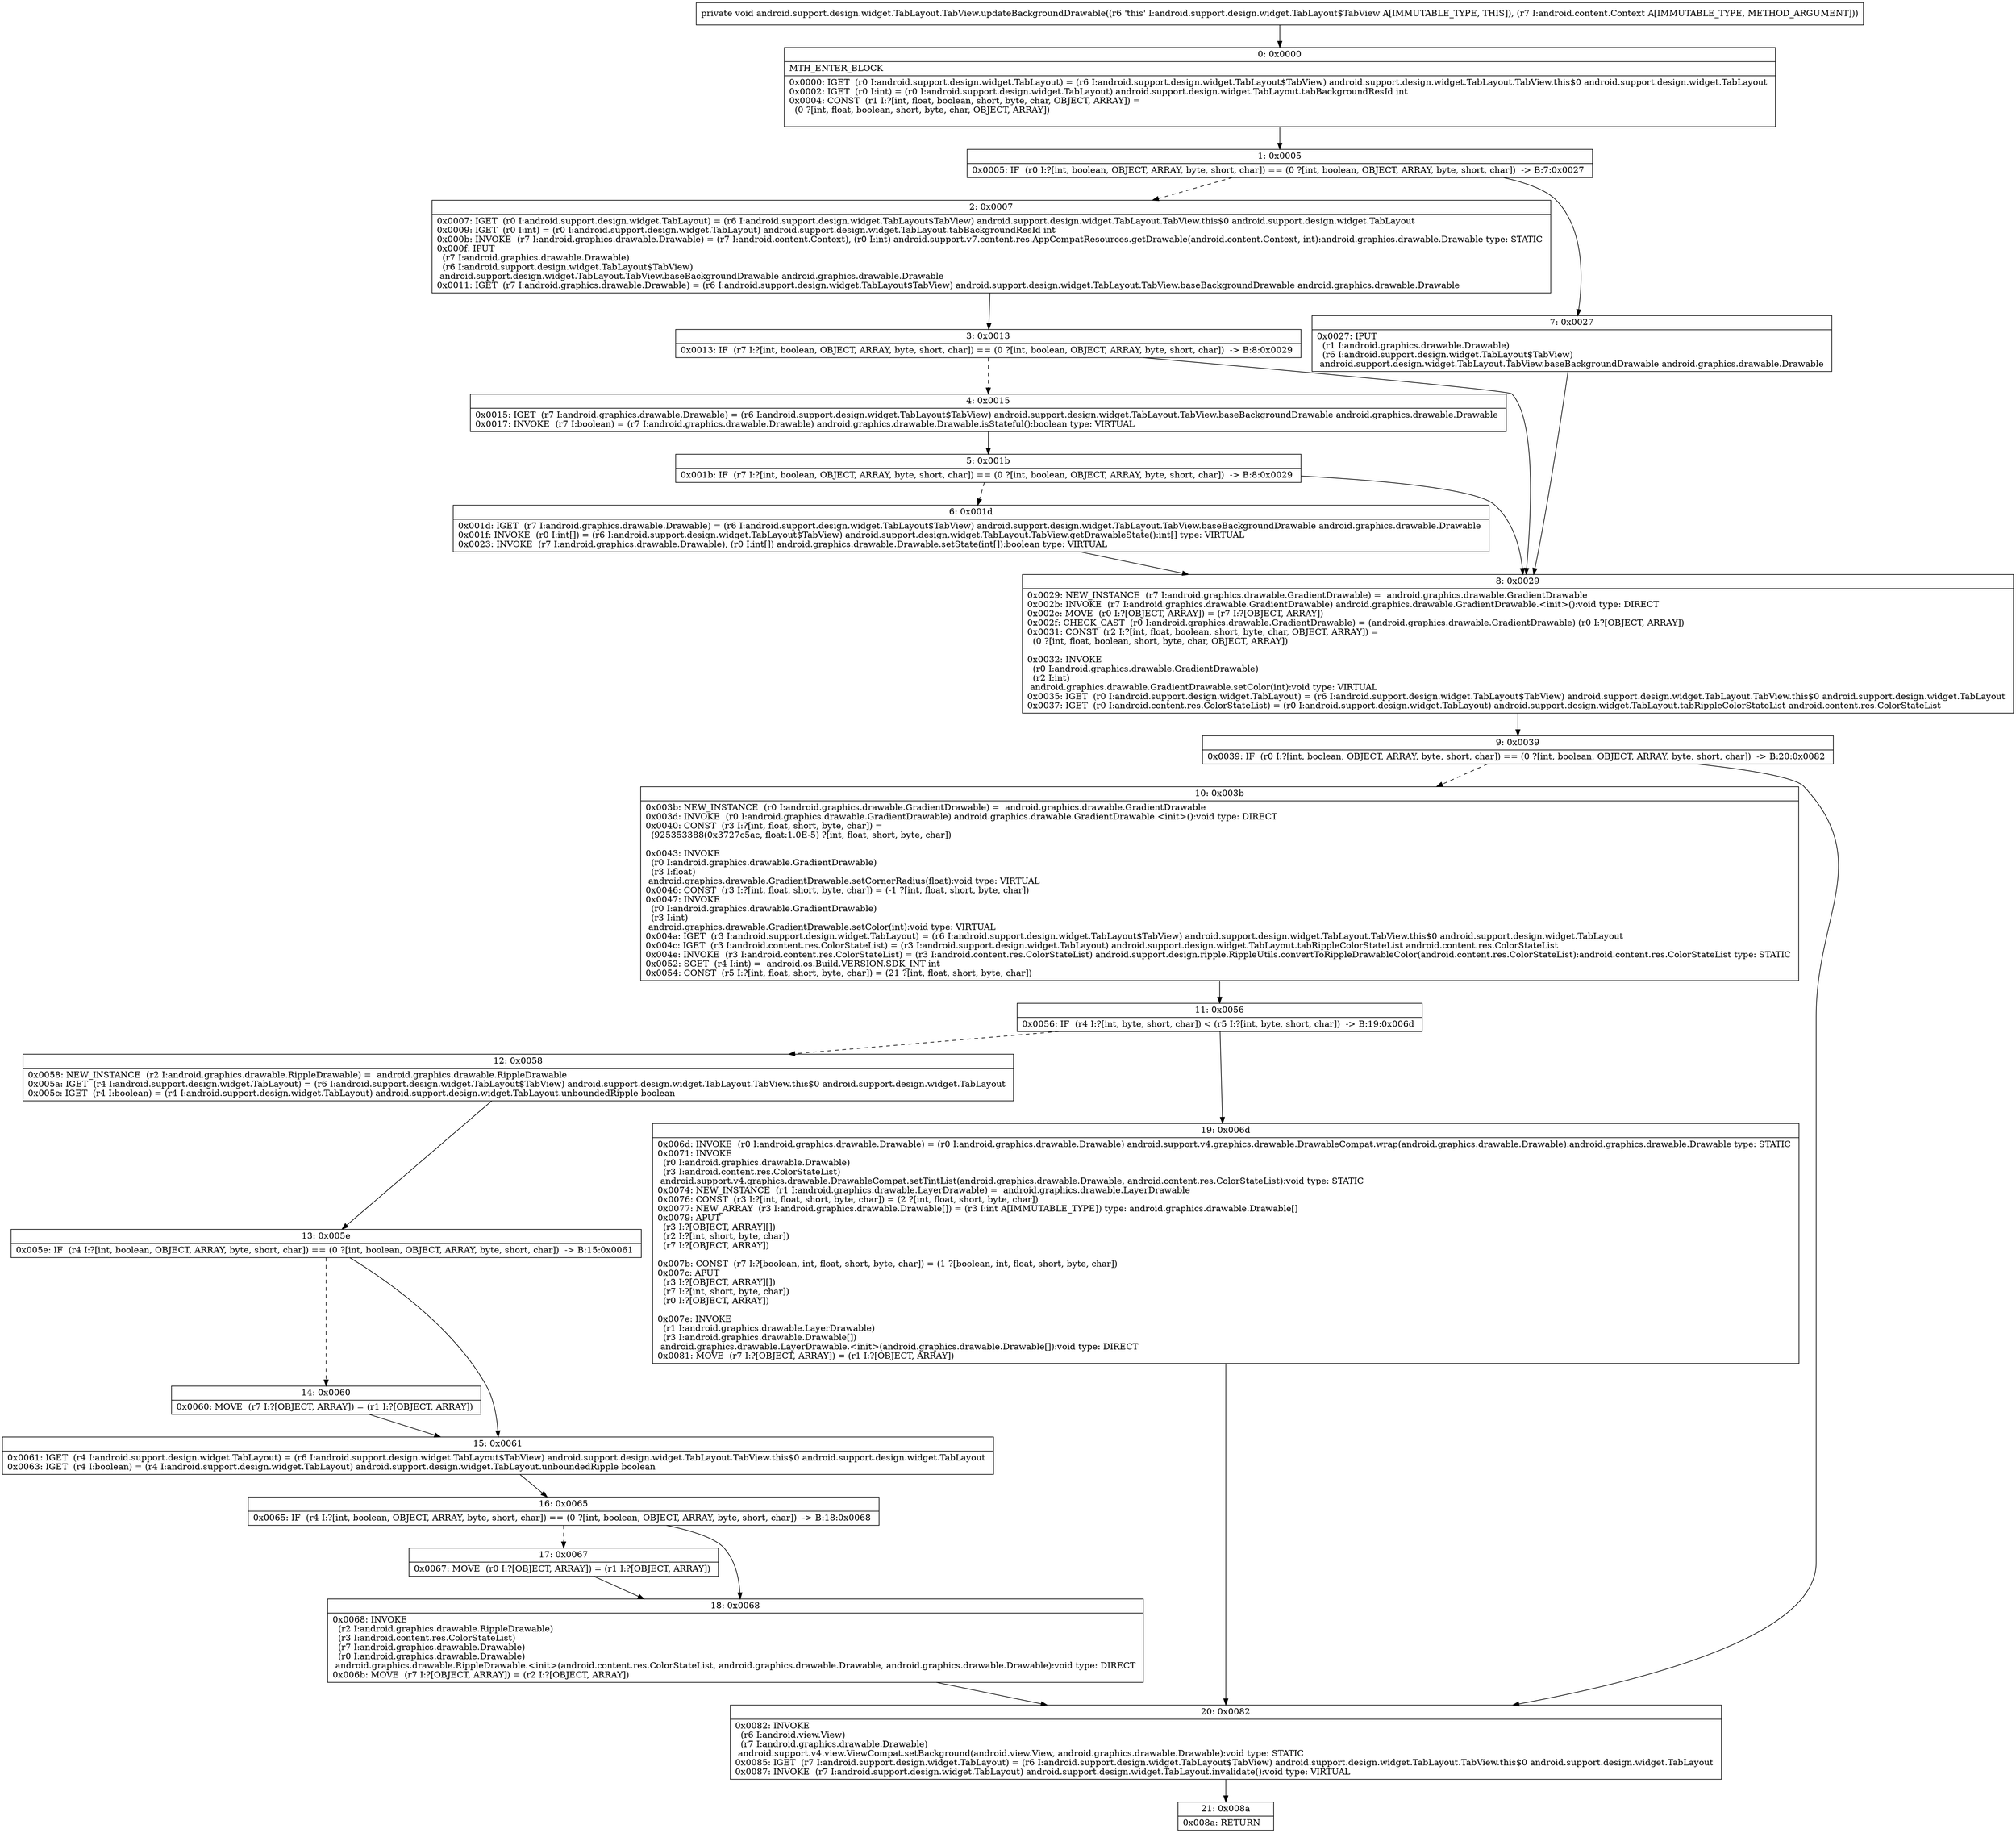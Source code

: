digraph "CFG forandroid.support.design.widget.TabLayout.TabView.updateBackgroundDrawable(Landroid\/content\/Context;)V" {
Node_0 [shape=record,label="{0\:\ 0x0000|MTH_ENTER_BLOCK\l|0x0000: IGET  (r0 I:android.support.design.widget.TabLayout) = (r6 I:android.support.design.widget.TabLayout$TabView) android.support.design.widget.TabLayout.TabView.this$0 android.support.design.widget.TabLayout \l0x0002: IGET  (r0 I:int) = (r0 I:android.support.design.widget.TabLayout) android.support.design.widget.TabLayout.tabBackgroundResId int \l0x0004: CONST  (r1 I:?[int, float, boolean, short, byte, char, OBJECT, ARRAY]) = \l  (0 ?[int, float, boolean, short, byte, char, OBJECT, ARRAY])\l \l}"];
Node_1 [shape=record,label="{1\:\ 0x0005|0x0005: IF  (r0 I:?[int, boolean, OBJECT, ARRAY, byte, short, char]) == (0 ?[int, boolean, OBJECT, ARRAY, byte, short, char])  \-\> B:7:0x0027 \l}"];
Node_2 [shape=record,label="{2\:\ 0x0007|0x0007: IGET  (r0 I:android.support.design.widget.TabLayout) = (r6 I:android.support.design.widget.TabLayout$TabView) android.support.design.widget.TabLayout.TabView.this$0 android.support.design.widget.TabLayout \l0x0009: IGET  (r0 I:int) = (r0 I:android.support.design.widget.TabLayout) android.support.design.widget.TabLayout.tabBackgroundResId int \l0x000b: INVOKE  (r7 I:android.graphics.drawable.Drawable) = (r7 I:android.content.Context), (r0 I:int) android.support.v7.content.res.AppCompatResources.getDrawable(android.content.Context, int):android.graphics.drawable.Drawable type: STATIC \l0x000f: IPUT  \l  (r7 I:android.graphics.drawable.Drawable)\l  (r6 I:android.support.design.widget.TabLayout$TabView)\l android.support.design.widget.TabLayout.TabView.baseBackgroundDrawable android.graphics.drawable.Drawable \l0x0011: IGET  (r7 I:android.graphics.drawable.Drawable) = (r6 I:android.support.design.widget.TabLayout$TabView) android.support.design.widget.TabLayout.TabView.baseBackgroundDrawable android.graphics.drawable.Drawable \l}"];
Node_3 [shape=record,label="{3\:\ 0x0013|0x0013: IF  (r7 I:?[int, boolean, OBJECT, ARRAY, byte, short, char]) == (0 ?[int, boolean, OBJECT, ARRAY, byte, short, char])  \-\> B:8:0x0029 \l}"];
Node_4 [shape=record,label="{4\:\ 0x0015|0x0015: IGET  (r7 I:android.graphics.drawable.Drawable) = (r6 I:android.support.design.widget.TabLayout$TabView) android.support.design.widget.TabLayout.TabView.baseBackgroundDrawable android.graphics.drawable.Drawable \l0x0017: INVOKE  (r7 I:boolean) = (r7 I:android.graphics.drawable.Drawable) android.graphics.drawable.Drawable.isStateful():boolean type: VIRTUAL \l}"];
Node_5 [shape=record,label="{5\:\ 0x001b|0x001b: IF  (r7 I:?[int, boolean, OBJECT, ARRAY, byte, short, char]) == (0 ?[int, boolean, OBJECT, ARRAY, byte, short, char])  \-\> B:8:0x0029 \l}"];
Node_6 [shape=record,label="{6\:\ 0x001d|0x001d: IGET  (r7 I:android.graphics.drawable.Drawable) = (r6 I:android.support.design.widget.TabLayout$TabView) android.support.design.widget.TabLayout.TabView.baseBackgroundDrawable android.graphics.drawable.Drawable \l0x001f: INVOKE  (r0 I:int[]) = (r6 I:android.support.design.widget.TabLayout$TabView) android.support.design.widget.TabLayout.TabView.getDrawableState():int[] type: VIRTUAL \l0x0023: INVOKE  (r7 I:android.graphics.drawable.Drawable), (r0 I:int[]) android.graphics.drawable.Drawable.setState(int[]):boolean type: VIRTUAL \l}"];
Node_7 [shape=record,label="{7\:\ 0x0027|0x0027: IPUT  \l  (r1 I:android.graphics.drawable.Drawable)\l  (r6 I:android.support.design.widget.TabLayout$TabView)\l android.support.design.widget.TabLayout.TabView.baseBackgroundDrawable android.graphics.drawable.Drawable \l}"];
Node_8 [shape=record,label="{8\:\ 0x0029|0x0029: NEW_INSTANCE  (r7 I:android.graphics.drawable.GradientDrawable) =  android.graphics.drawable.GradientDrawable \l0x002b: INVOKE  (r7 I:android.graphics.drawable.GradientDrawable) android.graphics.drawable.GradientDrawable.\<init\>():void type: DIRECT \l0x002e: MOVE  (r0 I:?[OBJECT, ARRAY]) = (r7 I:?[OBJECT, ARRAY]) \l0x002f: CHECK_CAST  (r0 I:android.graphics.drawable.GradientDrawable) = (android.graphics.drawable.GradientDrawable) (r0 I:?[OBJECT, ARRAY]) \l0x0031: CONST  (r2 I:?[int, float, boolean, short, byte, char, OBJECT, ARRAY]) = \l  (0 ?[int, float, boolean, short, byte, char, OBJECT, ARRAY])\l \l0x0032: INVOKE  \l  (r0 I:android.graphics.drawable.GradientDrawable)\l  (r2 I:int)\l android.graphics.drawable.GradientDrawable.setColor(int):void type: VIRTUAL \l0x0035: IGET  (r0 I:android.support.design.widget.TabLayout) = (r6 I:android.support.design.widget.TabLayout$TabView) android.support.design.widget.TabLayout.TabView.this$0 android.support.design.widget.TabLayout \l0x0037: IGET  (r0 I:android.content.res.ColorStateList) = (r0 I:android.support.design.widget.TabLayout) android.support.design.widget.TabLayout.tabRippleColorStateList android.content.res.ColorStateList \l}"];
Node_9 [shape=record,label="{9\:\ 0x0039|0x0039: IF  (r0 I:?[int, boolean, OBJECT, ARRAY, byte, short, char]) == (0 ?[int, boolean, OBJECT, ARRAY, byte, short, char])  \-\> B:20:0x0082 \l}"];
Node_10 [shape=record,label="{10\:\ 0x003b|0x003b: NEW_INSTANCE  (r0 I:android.graphics.drawable.GradientDrawable) =  android.graphics.drawable.GradientDrawable \l0x003d: INVOKE  (r0 I:android.graphics.drawable.GradientDrawable) android.graphics.drawable.GradientDrawable.\<init\>():void type: DIRECT \l0x0040: CONST  (r3 I:?[int, float, short, byte, char]) = \l  (925353388(0x3727c5ac, float:1.0E\-5) ?[int, float, short, byte, char])\l \l0x0043: INVOKE  \l  (r0 I:android.graphics.drawable.GradientDrawable)\l  (r3 I:float)\l android.graphics.drawable.GradientDrawable.setCornerRadius(float):void type: VIRTUAL \l0x0046: CONST  (r3 I:?[int, float, short, byte, char]) = (\-1 ?[int, float, short, byte, char]) \l0x0047: INVOKE  \l  (r0 I:android.graphics.drawable.GradientDrawable)\l  (r3 I:int)\l android.graphics.drawable.GradientDrawable.setColor(int):void type: VIRTUAL \l0x004a: IGET  (r3 I:android.support.design.widget.TabLayout) = (r6 I:android.support.design.widget.TabLayout$TabView) android.support.design.widget.TabLayout.TabView.this$0 android.support.design.widget.TabLayout \l0x004c: IGET  (r3 I:android.content.res.ColorStateList) = (r3 I:android.support.design.widget.TabLayout) android.support.design.widget.TabLayout.tabRippleColorStateList android.content.res.ColorStateList \l0x004e: INVOKE  (r3 I:android.content.res.ColorStateList) = (r3 I:android.content.res.ColorStateList) android.support.design.ripple.RippleUtils.convertToRippleDrawableColor(android.content.res.ColorStateList):android.content.res.ColorStateList type: STATIC \l0x0052: SGET  (r4 I:int) =  android.os.Build.VERSION.SDK_INT int \l0x0054: CONST  (r5 I:?[int, float, short, byte, char]) = (21 ?[int, float, short, byte, char]) \l}"];
Node_11 [shape=record,label="{11\:\ 0x0056|0x0056: IF  (r4 I:?[int, byte, short, char]) \< (r5 I:?[int, byte, short, char])  \-\> B:19:0x006d \l}"];
Node_12 [shape=record,label="{12\:\ 0x0058|0x0058: NEW_INSTANCE  (r2 I:android.graphics.drawable.RippleDrawable) =  android.graphics.drawable.RippleDrawable \l0x005a: IGET  (r4 I:android.support.design.widget.TabLayout) = (r6 I:android.support.design.widget.TabLayout$TabView) android.support.design.widget.TabLayout.TabView.this$0 android.support.design.widget.TabLayout \l0x005c: IGET  (r4 I:boolean) = (r4 I:android.support.design.widget.TabLayout) android.support.design.widget.TabLayout.unboundedRipple boolean \l}"];
Node_13 [shape=record,label="{13\:\ 0x005e|0x005e: IF  (r4 I:?[int, boolean, OBJECT, ARRAY, byte, short, char]) == (0 ?[int, boolean, OBJECT, ARRAY, byte, short, char])  \-\> B:15:0x0061 \l}"];
Node_14 [shape=record,label="{14\:\ 0x0060|0x0060: MOVE  (r7 I:?[OBJECT, ARRAY]) = (r1 I:?[OBJECT, ARRAY]) \l}"];
Node_15 [shape=record,label="{15\:\ 0x0061|0x0061: IGET  (r4 I:android.support.design.widget.TabLayout) = (r6 I:android.support.design.widget.TabLayout$TabView) android.support.design.widget.TabLayout.TabView.this$0 android.support.design.widget.TabLayout \l0x0063: IGET  (r4 I:boolean) = (r4 I:android.support.design.widget.TabLayout) android.support.design.widget.TabLayout.unboundedRipple boolean \l}"];
Node_16 [shape=record,label="{16\:\ 0x0065|0x0065: IF  (r4 I:?[int, boolean, OBJECT, ARRAY, byte, short, char]) == (0 ?[int, boolean, OBJECT, ARRAY, byte, short, char])  \-\> B:18:0x0068 \l}"];
Node_17 [shape=record,label="{17\:\ 0x0067|0x0067: MOVE  (r0 I:?[OBJECT, ARRAY]) = (r1 I:?[OBJECT, ARRAY]) \l}"];
Node_18 [shape=record,label="{18\:\ 0x0068|0x0068: INVOKE  \l  (r2 I:android.graphics.drawable.RippleDrawable)\l  (r3 I:android.content.res.ColorStateList)\l  (r7 I:android.graphics.drawable.Drawable)\l  (r0 I:android.graphics.drawable.Drawable)\l android.graphics.drawable.RippleDrawable.\<init\>(android.content.res.ColorStateList, android.graphics.drawable.Drawable, android.graphics.drawable.Drawable):void type: DIRECT \l0x006b: MOVE  (r7 I:?[OBJECT, ARRAY]) = (r2 I:?[OBJECT, ARRAY]) \l}"];
Node_19 [shape=record,label="{19\:\ 0x006d|0x006d: INVOKE  (r0 I:android.graphics.drawable.Drawable) = (r0 I:android.graphics.drawable.Drawable) android.support.v4.graphics.drawable.DrawableCompat.wrap(android.graphics.drawable.Drawable):android.graphics.drawable.Drawable type: STATIC \l0x0071: INVOKE  \l  (r0 I:android.graphics.drawable.Drawable)\l  (r3 I:android.content.res.ColorStateList)\l android.support.v4.graphics.drawable.DrawableCompat.setTintList(android.graphics.drawable.Drawable, android.content.res.ColorStateList):void type: STATIC \l0x0074: NEW_INSTANCE  (r1 I:android.graphics.drawable.LayerDrawable) =  android.graphics.drawable.LayerDrawable \l0x0076: CONST  (r3 I:?[int, float, short, byte, char]) = (2 ?[int, float, short, byte, char]) \l0x0077: NEW_ARRAY  (r3 I:android.graphics.drawable.Drawable[]) = (r3 I:int A[IMMUTABLE_TYPE]) type: android.graphics.drawable.Drawable[] \l0x0079: APUT  \l  (r3 I:?[OBJECT, ARRAY][])\l  (r2 I:?[int, short, byte, char])\l  (r7 I:?[OBJECT, ARRAY])\l \l0x007b: CONST  (r7 I:?[boolean, int, float, short, byte, char]) = (1 ?[boolean, int, float, short, byte, char]) \l0x007c: APUT  \l  (r3 I:?[OBJECT, ARRAY][])\l  (r7 I:?[int, short, byte, char])\l  (r0 I:?[OBJECT, ARRAY])\l \l0x007e: INVOKE  \l  (r1 I:android.graphics.drawable.LayerDrawable)\l  (r3 I:android.graphics.drawable.Drawable[])\l android.graphics.drawable.LayerDrawable.\<init\>(android.graphics.drawable.Drawable[]):void type: DIRECT \l0x0081: MOVE  (r7 I:?[OBJECT, ARRAY]) = (r1 I:?[OBJECT, ARRAY]) \l}"];
Node_20 [shape=record,label="{20\:\ 0x0082|0x0082: INVOKE  \l  (r6 I:android.view.View)\l  (r7 I:android.graphics.drawable.Drawable)\l android.support.v4.view.ViewCompat.setBackground(android.view.View, android.graphics.drawable.Drawable):void type: STATIC \l0x0085: IGET  (r7 I:android.support.design.widget.TabLayout) = (r6 I:android.support.design.widget.TabLayout$TabView) android.support.design.widget.TabLayout.TabView.this$0 android.support.design.widget.TabLayout \l0x0087: INVOKE  (r7 I:android.support.design.widget.TabLayout) android.support.design.widget.TabLayout.invalidate():void type: VIRTUAL \l}"];
Node_21 [shape=record,label="{21\:\ 0x008a|0x008a: RETURN   \l}"];
MethodNode[shape=record,label="{private void android.support.design.widget.TabLayout.TabView.updateBackgroundDrawable((r6 'this' I:android.support.design.widget.TabLayout$TabView A[IMMUTABLE_TYPE, THIS]), (r7 I:android.content.Context A[IMMUTABLE_TYPE, METHOD_ARGUMENT])) }"];
MethodNode -> Node_0;
Node_0 -> Node_1;
Node_1 -> Node_2[style=dashed];
Node_1 -> Node_7;
Node_2 -> Node_3;
Node_3 -> Node_4[style=dashed];
Node_3 -> Node_8;
Node_4 -> Node_5;
Node_5 -> Node_6[style=dashed];
Node_5 -> Node_8;
Node_6 -> Node_8;
Node_7 -> Node_8;
Node_8 -> Node_9;
Node_9 -> Node_10[style=dashed];
Node_9 -> Node_20;
Node_10 -> Node_11;
Node_11 -> Node_12[style=dashed];
Node_11 -> Node_19;
Node_12 -> Node_13;
Node_13 -> Node_14[style=dashed];
Node_13 -> Node_15;
Node_14 -> Node_15;
Node_15 -> Node_16;
Node_16 -> Node_17[style=dashed];
Node_16 -> Node_18;
Node_17 -> Node_18;
Node_18 -> Node_20;
Node_19 -> Node_20;
Node_20 -> Node_21;
}

